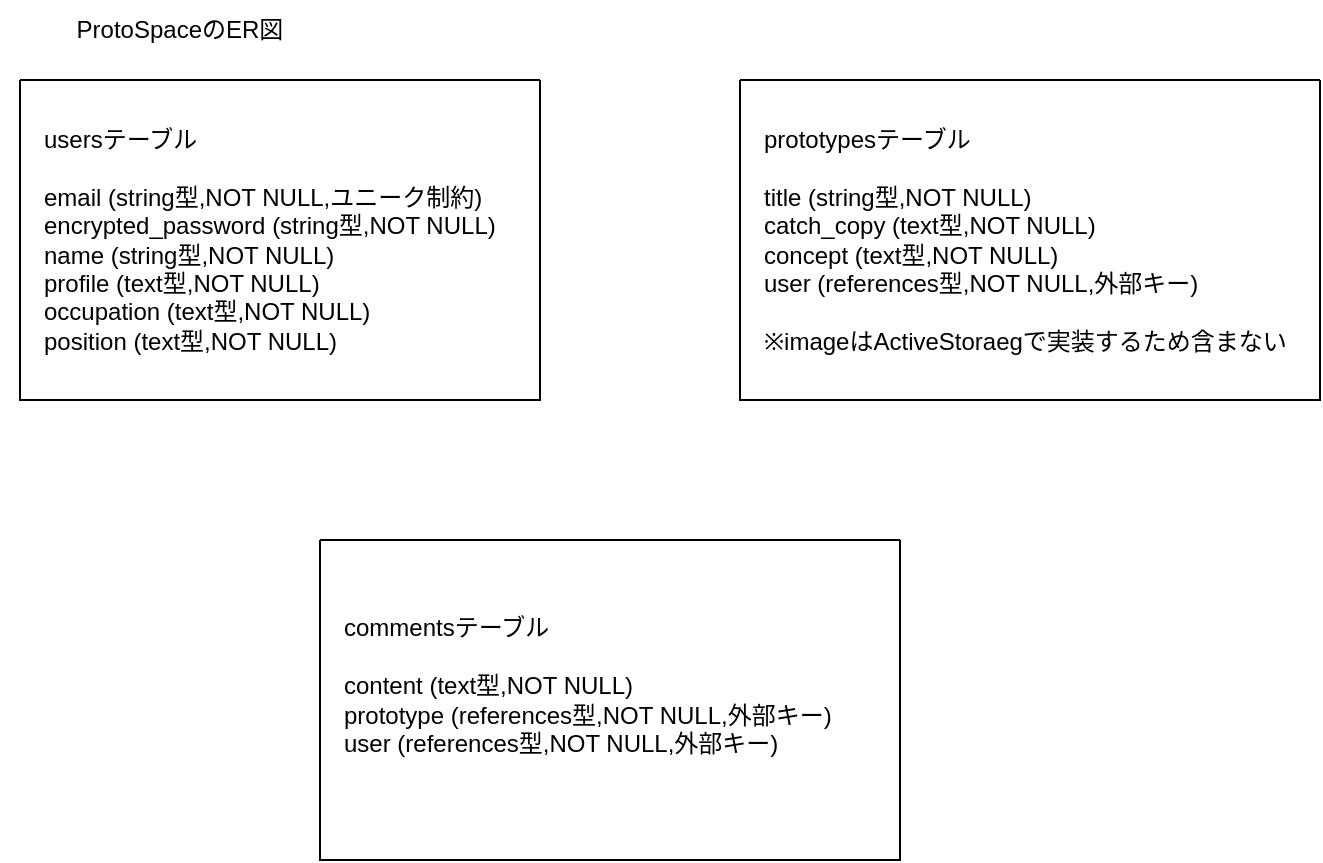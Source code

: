 <mxfile>
    <diagram id="g963oLvNPO-SDk3tG7xw" name="ページ1">
        <mxGraphModel dx="608" dy="564" grid="1" gridSize="10" guides="1" tooltips="1" connect="1" arrows="1" fold="1" page="1" pageScale="1" pageWidth="827" pageHeight="1169" math="0" shadow="0">
            <root>
                <mxCell id="0"/>
                <mxCell id="1" parent="0"/>
                <mxCell id="2" value="ProtoSpaceのER図" style="text;html=1;strokeColor=none;fillColor=none;align=center;verticalAlign=middle;whiteSpace=wrap;rounded=0;" vertex="1" parent="1">
                    <mxGeometry x="10" y="60" width="180" height="30" as="geometry"/>
                </mxCell>
                <mxCell id="3" value="" style="swimlane;startSize=0;align=left;" vertex="1" parent="1">
                    <mxGeometry x="20" y="100" width="260" height="160" as="geometry"/>
                </mxCell>
                <mxCell id="4" value="usersテーブル&lt;br&gt;&lt;br&gt;&lt;div style=&quot;&quot;&gt;&lt;span style=&quot;background-color: initial;&quot;&gt;email (string型,NOT NULL,ユニーク制約)&lt;/span&gt;&lt;/div&gt;&lt;div style=&quot;&quot;&gt;&lt;span style=&quot;background-color: initial;&quot;&gt;encrypted_password (string型,NOT NULL)&lt;/span&gt;&lt;/div&gt;&lt;div style=&quot;&quot;&gt;&lt;span style=&quot;background-color: initial;&quot;&gt;name (string型,NOT NULL)&lt;/span&gt;&lt;/div&gt;&lt;div style=&quot;&quot;&gt;&lt;span style=&quot;background-color: initial;&quot;&gt;profile (text型,NOT NULL)&lt;/span&gt;&lt;/div&gt;&lt;div style=&quot;&quot;&gt;&lt;span style=&quot;background-color: initial;&quot;&gt;occupation (text型,NOT NULL)&lt;/span&gt;&lt;/div&gt;&lt;div style=&quot;&quot;&gt;&lt;span style=&quot;background-color: initial;&quot;&gt;position (text型,NOT NULL)&lt;/span&gt;&lt;/div&gt;" style="text;html=1;align=left;verticalAlign=middle;resizable=0;points=[];autosize=1;strokeColor=none;fillColor=none;" vertex="1" parent="3">
                    <mxGeometry x="10" y="15" width="250" height="130" as="geometry"/>
                </mxCell>
                <mxCell id="9" value="" style="swimlane;startSize=0;align=left;" vertex="1" parent="1">
                    <mxGeometry x="380" y="100" width="290" height="160" as="geometry"/>
                </mxCell>
                <mxCell id="10" value="prototypesテーブル&lt;br&gt;&lt;span style=&quot;background-color: initial;&quot;&gt;&lt;br&gt;title (string型,NOT NULL)&lt;/span&gt;&lt;br&gt;&lt;div style=&quot;&quot;&gt;&lt;span style=&quot;background-color: initial;&quot;&gt;catch_copy (text型,NOT NULL)&lt;/span&gt;&lt;/div&gt;&lt;div style=&quot;&quot;&gt;&lt;span style=&quot;background-color: initial;&quot;&gt;concept (text型,NOT NULL)&lt;/span&gt;&lt;/div&gt;&lt;div style=&quot;&quot;&gt;&lt;span style=&quot;background-color: initial;&quot;&gt;user (references型,NOT NULL,外部キー)&lt;/span&gt;&lt;/div&gt;&lt;div style=&quot;&quot;&gt;&lt;span style=&quot;background-color: initial;&quot;&gt;&lt;br&gt;&lt;/span&gt;&lt;/div&gt;&lt;div style=&quot;&quot;&gt;※imageはActiveStoraegで実装するため含まない&lt;/div&gt;" style="text;html=1;align=left;verticalAlign=middle;resizable=0;points=[];autosize=1;strokeColor=none;fillColor=none;" vertex="1" parent="9">
                    <mxGeometry x="10" y="15" width="280" height="130" as="geometry"/>
                </mxCell>
                <mxCell id="11" value="" style="swimlane;startSize=0;align=left;" vertex="1" parent="1">
                    <mxGeometry x="170" y="330" width="290" height="160" as="geometry"/>
                </mxCell>
                <mxCell id="12" value="commentsテーブル&lt;br&gt;&lt;span style=&quot;background-color: initial;&quot;&gt;&lt;br&gt;&lt;/span&gt;&lt;div style=&quot;&quot;&gt;&lt;span style=&quot;background-color: initial;&quot;&gt;content (text型,NOT NULL)&lt;/span&gt;&lt;/div&gt;&lt;div style=&quot;&quot;&gt;&lt;span style=&quot;background-color: initial;&quot;&gt;prototype (references型,NOT NULL,外部キー)&lt;/span&gt;&lt;/div&gt;&lt;div style=&quot;&quot;&gt;&lt;span style=&quot;background-color: initial;&quot;&gt;user (references型,NOT NULL,外部キー)&lt;/span&gt;&lt;/div&gt;&lt;div style=&quot;&quot;&gt;&lt;br&gt;&lt;/div&gt;" style="text;html=1;align=left;verticalAlign=middle;resizable=0;points=[];autosize=1;strokeColor=none;fillColor=none;" vertex="1" parent="11">
                    <mxGeometry x="10" y="30" width="270" height="100" as="geometry"/>
                </mxCell>
            </root>
        </mxGraphModel>
    </diagram>
</mxfile>